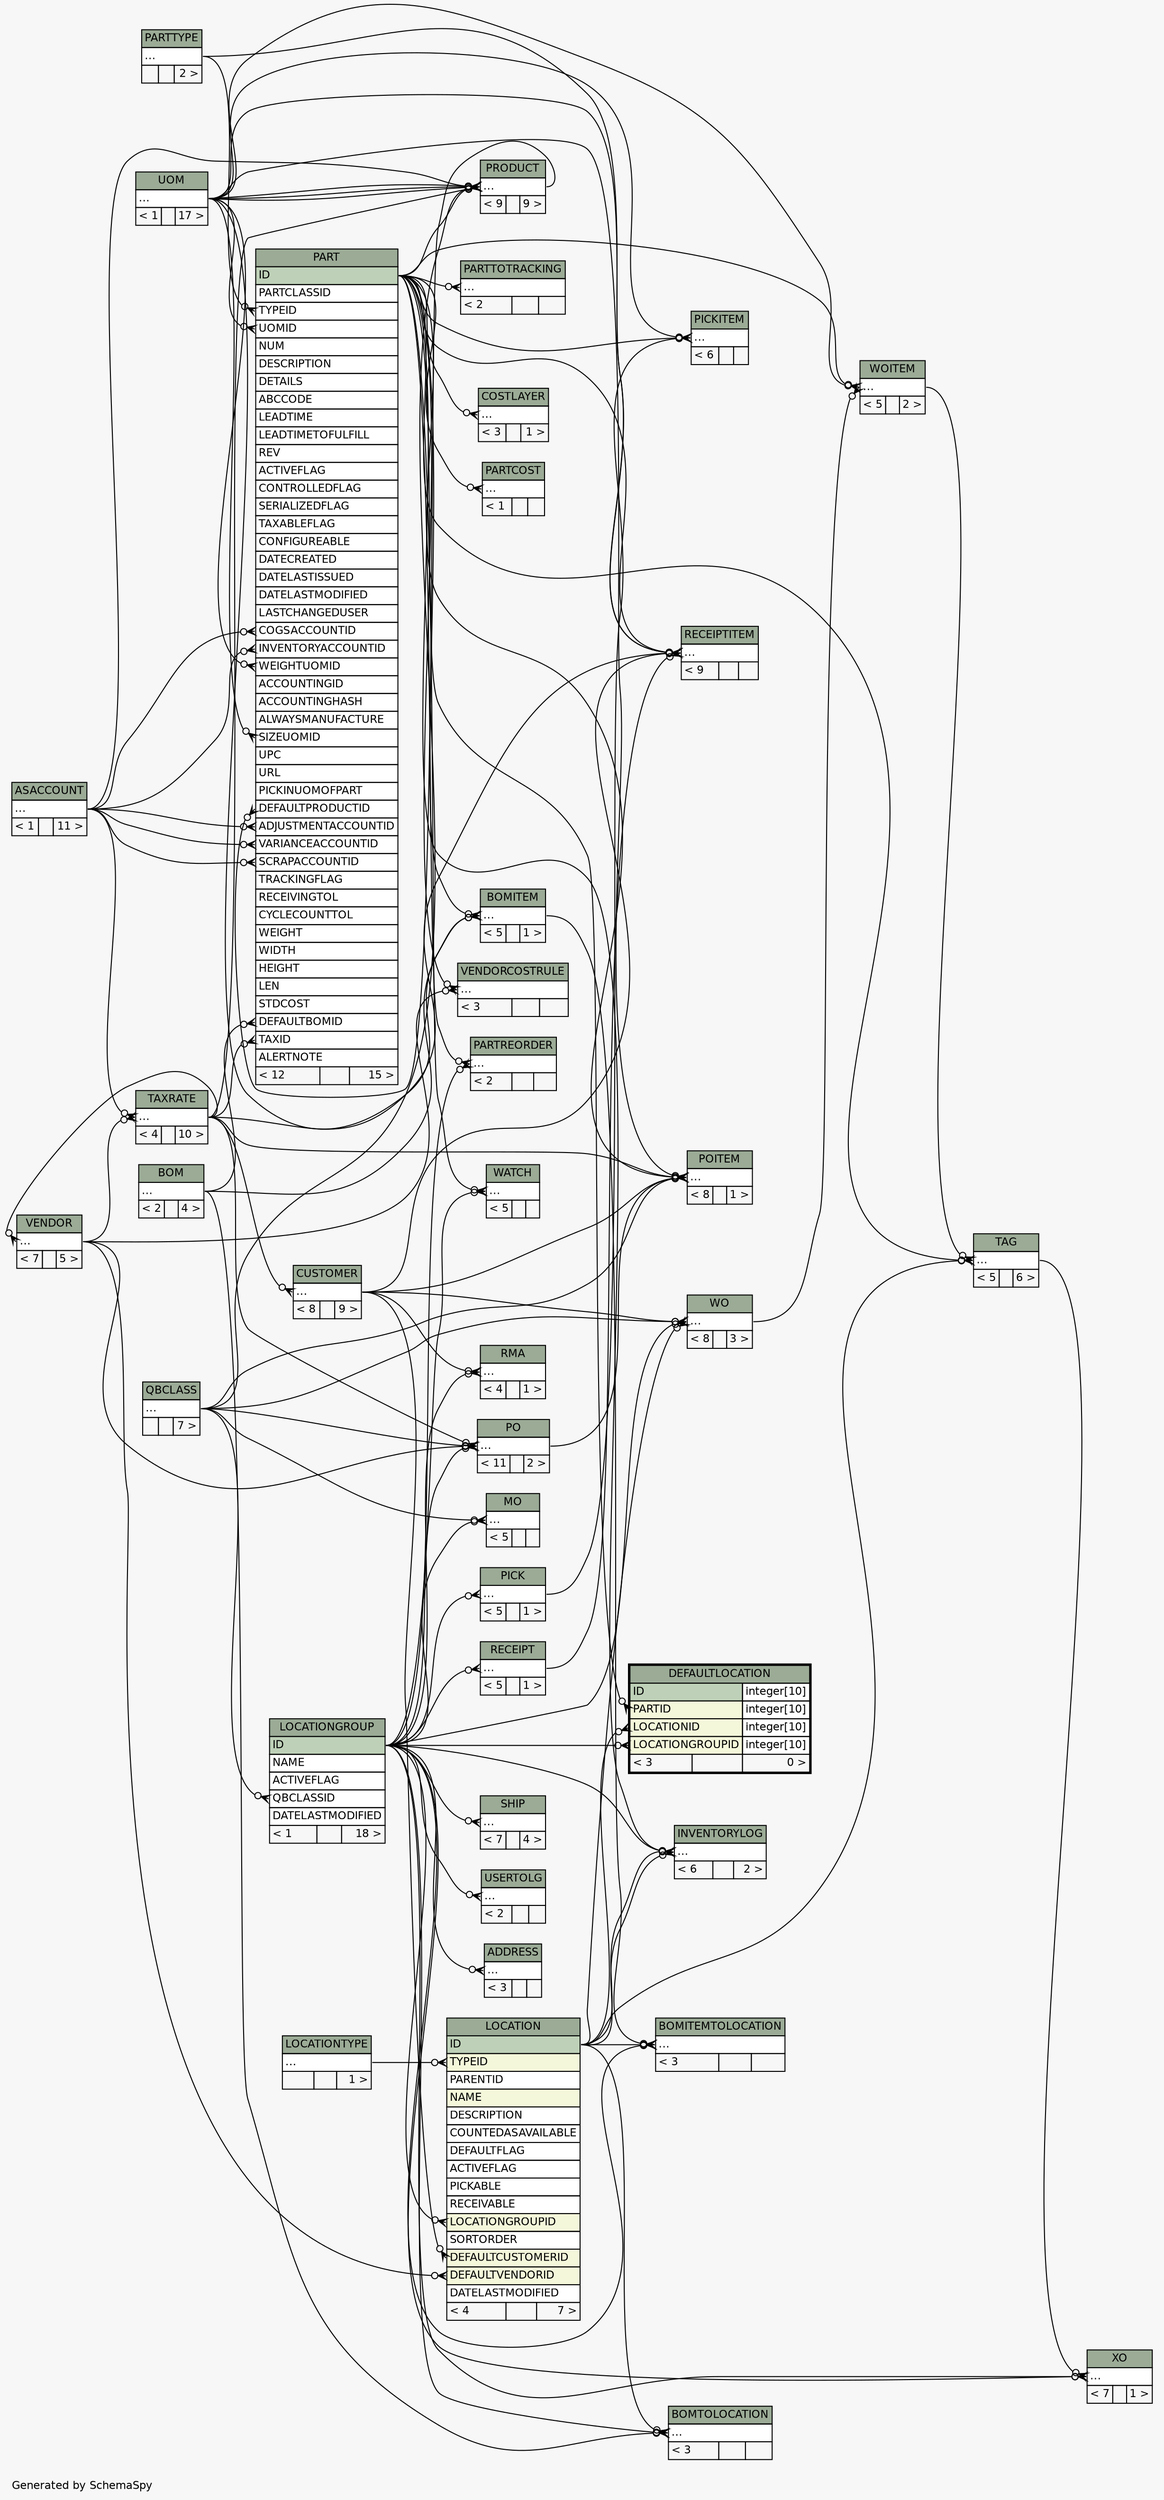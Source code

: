 // dot 2.26.3 on Linux 3.5.0-34-generic
// SchemaSpy rev 590
digraph "twoDegreesRelationshipsDiagram" {
  graph [
    rankdir="RL"
    bgcolor="#f7f7f7"
    label="\nGenerated by SchemaSpy"
    labeljust="l"
    nodesep="0.18"
    ranksep="0.46"
    fontname="Helvetica"
    fontsize="11"
  ];
  node [
    fontname="Helvetica"
    fontsize="11"
    shape="plaintext"
  ];
  edge [
    arrowsize="0.8"
  ];
  "ADDRESS":"elipses":w -> "LOCATIONGROUP":"ID":e [arrowhead=none dir=back arrowtail=crowodot];
  "BOMITEM":"elipses":w -> "BOM":"elipses":e [arrowhead=none dir=back arrowtail=crowodot];
  "BOMITEM":"elipses":w -> "PART":"ID":e [arrowhead=none dir=back arrowtail=crowodot];
  "BOMITEM":"elipses":w -> "UOM":"elipses":e [arrowhead=none dir=back arrowtail=crowodot];
  "BOMITEMTOLOCATION":"elipses":w -> "BOMITEM":"elipses":e [arrowhead=none dir=back arrowtail=crowodot];
  "BOMITEMTOLOCATION":"elipses":w -> "LOCATIONGROUP":"ID":e [arrowhead=none dir=back arrowtail=crowodot];
  "BOMITEMTOLOCATION":"elipses":w -> "LOCATION":"ID":e [arrowhead=none dir=back arrowtail=crowodot];
  "BOMTOLOCATION":"elipses":w -> "BOM":"elipses":e [arrowhead=none dir=back arrowtail=crowodot];
  "BOMTOLOCATION":"elipses":w -> "LOCATIONGROUP":"ID":e [arrowhead=none dir=back arrowtail=crowodot];
  "BOMTOLOCATION":"elipses":w -> "LOCATION":"ID":e [arrowhead=none dir=back arrowtail=crowodot];
  "COSTLAYER":"elipses":w -> "PART":"ID":e [arrowhead=none dir=back arrowtail=crowodot];
  "CUSTOMER":"elipses":w -> "TAXRATE":"elipses":e [arrowhead=none dir=back arrowtail=crowodot];
  "DEFAULTLOCATION":"LOCATIONGROUPID":w -> "LOCATIONGROUP":"ID":e [arrowhead=none dir=back arrowtail=crowodot];
  "DEFAULTLOCATION":"LOCATIONID":w -> "LOCATION":"ID":e [arrowhead=none dir=back arrowtail=crowodot];
  "DEFAULTLOCATION":"PARTID":w -> "PART":"ID":e [arrowhead=none dir=back arrowtail=crowodot];
  "INVENTORYLOG":"elipses":w -> "LOCATION":"ID":e [arrowhead=none dir=back arrowtail=crowodot];
  "INVENTORYLOG":"elipses":w -> "LOCATION":"ID":e [arrowhead=none dir=back arrowtail=crowodot];
  "INVENTORYLOG":"elipses":w -> "LOCATIONGROUP":"ID":e [arrowhead=none dir=back arrowtail=crowodot];
  "INVENTORYLOG":"elipses":w -> "PART":"ID":e [arrowhead=none dir=back arrowtail=crowodot];
  "LOCATION":"DEFAULTCUSTOMERID":w -> "CUSTOMER":"elipses":e [arrowhead=none dir=back arrowtail=crowodot];
  "LOCATION":"DEFAULTVENDORID":w -> "VENDOR":"elipses":e [arrowhead=none dir=back arrowtail=crowodot];
  "LOCATION":"LOCATIONGROUPID":w -> "LOCATIONGROUP":"ID":e [arrowhead=none dir=back arrowtail=crowodot];
  "LOCATION":"TYPEID":w -> "LOCATIONTYPE":"elipses":e [arrowhead=none dir=back arrowtail=crowodot];
  "LOCATIONGROUP":"QBCLASSID":w -> "QBCLASS":"elipses":e [arrowhead=none dir=back arrowtail=crowodot];
  "MO":"elipses":w -> "LOCATIONGROUP":"ID":e [arrowhead=none dir=back arrowtail=crowodot];
  "MO":"elipses":w -> "QBCLASS":"elipses":e [arrowhead=none dir=back arrowtail=crowodot];
  "PART":"ADJUSTMENTACCOUNTID":w -> "ASACCOUNT":"elipses":e [arrowhead=none dir=back arrowtail=crowodot];
  "PART":"COGSACCOUNTID":w -> "ASACCOUNT":"elipses":e [arrowhead=none dir=back arrowtail=crowodot];
  "PART":"DEFAULTBOMID":w -> "BOM":"elipses":e [arrowhead=none dir=back arrowtail=crowodot];
  "PART":"DEFAULTPRODUCTID":w -> "PRODUCT":"elipses":e [arrowhead=none dir=back arrowtail=crowodot];
  "PART":"INVENTORYACCOUNTID":w -> "ASACCOUNT":"elipses":e [arrowhead=none dir=back arrowtail=crowodot];
  "PART":"SCRAPACCOUNTID":w -> "ASACCOUNT":"elipses":e [arrowhead=none dir=back arrowtail=crowodot];
  "PART":"SIZEUOMID":w -> "UOM":"elipses":e [arrowhead=none dir=back arrowtail=crowodot];
  "PART":"TAXID":w -> "TAXRATE":"elipses":e [arrowhead=none dir=back arrowtail=crowodot];
  "PART":"TYPEID":w -> "PARTTYPE":"elipses":e [arrowhead=none dir=back arrowtail=crowodot];
  "PART":"UOMID":w -> "UOM":"elipses":e [arrowhead=none dir=back arrowtail=crowodot];
  "PART":"VARIANCEACCOUNTID":w -> "ASACCOUNT":"elipses":e [arrowhead=none dir=back arrowtail=crowodot];
  "PART":"WEIGHTUOMID":w -> "UOM":"elipses":e [arrowhead=none dir=back arrowtail=crowodot];
  "PARTCOST":"elipses":w -> "PART":"ID":e [arrowhead=none dir=back arrowtail=crowodot];
  "PARTREORDER":"elipses":w -> "LOCATIONGROUP":"ID":e [arrowhead=none dir=back arrowtail=crowodot];
  "PARTREORDER":"elipses":w -> "PART":"ID":e [arrowhead=none dir=back arrowtail=crowodot];
  "PARTTOTRACKING":"elipses":w -> "PART":"ID":e [arrowhead=none dir=back arrowtail=crowodot];
  "PICK":"elipses":w -> "LOCATIONGROUP":"ID":e [arrowhead=none dir=back arrowtail=crowodot];
  "PICKITEM":"elipses":w -> "PART":"ID":e [arrowhead=none dir=back arrowtail=crowodot];
  "PICKITEM":"elipses":w -> "PICK":"elipses":e [arrowhead=none dir=back arrowtail=crowodot];
  "PICKITEM":"elipses":w -> "UOM":"elipses":e [arrowhead=none dir=back arrowtail=crowodot];
  "PO":"elipses":w -> "LOCATIONGROUP":"ID":e [arrowhead=none dir=back arrowtail=crowodot];
  "PO":"elipses":w -> "QBCLASS":"elipses":e [arrowhead=none dir=back arrowtail=crowodot];
  "PO":"elipses":w -> "TAXRATE":"elipses":e [arrowhead=none dir=back arrowtail=crowodot];
  "PO":"elipses":w -> "VENDOR":"elipses":e [arrowhead=none dir=back arrowtail=crowodot];
  "POITEM":"elipses":w -> "CUSTOMER":"elipses":e [arrowhead=none dir=back arrowtail=crowodot];
  "POITEM":"elipses":w -> "PART":"ID":e [arrowhead=none dir=back arrowtail=crowodot];
  "POITEM":"elipses":w -> "PO":"elipses":e [arrowhead=none dir=back arrowtail=crowodot];
  "POITEM":"elipses":w -> "QBCLASS":"elipses":e [arrowhead=none dir=back arrowtail=crowodot];
  "POITEM":"elipses":w -> "TAXRATE":"elipses":e [arrowhead=none dir=back arrowtail=crowodot];
  "POITEM":"elipses":w -> "UOM":"elipses":e [arrowhead=none dir=back arrowtail=crowodot];
  "PRODUCT":"elipses":w -> "ASACCOUNT":"elipses":e [arrowhead=none dir=back arrowtail=crowodot];
  "PRODUCT":"elipses":w -> "PART":"ID":e [arrowhead=none dir=back arrowtail=crowodot];
  "PRODUCT":"elipses":w -> "QBCLASS":"elipses":e [arrowhead=none dir=back arrowtail=crowodot];
  "PRODUCT":"elipses":w -> "UOM":"elipses":e [arrowhead=none dir=back arrowtail=crowodot];
  "PRODUCT":"elipses":w -> "TAXRATE":"elipses":e [arrowhead=none dir=back arrowtail=crowodot];
  "PRODUCT":"elipses":w -> "UOM":"elipses":e [arrowhead=none dir=back arrowtail=crowodot];
  "PRODUCT":"elipses":w -> "UOM":"elipses":e [arrowhead=none dir=back arrowtail=crowodot];
  "RECEIPT":"elipses":w -> "LOCATIONGROUP":"ID":e [arrowhead=none dir=back arrowtail=crowodot];
  "RECEIPTITEM":"elipses":w -> "CUSTOMER":"elipses":e [arrowhead=none dir=back arrowtail=crowodot];
  "RECEIPTITEM":"elipses":w -> "PART":"ID":e [arrowhead=none dir=back arrowtail=crowodot];
  "RECEIPTITEM":"elipses":w -> "PARTTYPE":"elipses":e [arrowhead=none dir=back arrowtail=crowodot];
  "RECEIPTITEM":"elipses":w -> "RECEIPT":"elipses":e [arrowhead=none dir=back arrowtail=crowodot];
  "RECEIPTITEM":"elipses":w -> "TAXRATE":"elipses":e [arrowhead=none dir=back arrowtail=crowodot];
  "RECEIPTITEM":"elipses":w -> "UOM":"elipses":e [arrowhead=none dir=back arrowtail=crowodot];
  "RMA":"elipses":w -> "CUSTOMER":"elipses":e [arrowhead=none dir=back arrowtail=crowodot];
  "RMA":"elipses":w -> "LOCATIONGROUP":"ID":e [arrowhead=none dir=back arrowtail=crowodot];
  "SHIP":"elipses":w -> "LOCATIONGROUP":"ID":e [arrowhead=none dir=back arrowtail=crowodot];
  "TAG":"elipses":w -> "LOCATION":"ID":e [arrowhead=none dir=back arrowtail=crowodot];
  "TAG":"elipses":w -> "PART":"ID":e [arrowhead=none dir=back arrowtail=crowodot];
  "TAG":"elipses":w -> "WOITEM":"elipses":e [arrowhead=none dir=back arrowtail=crowodot];
  "TAXRATE":"elipses":w -> "ASACCOUNT":"elipses":e [arrowhead=none dir=back arrowtail=crowodot];
  "TAXRATE":"elipses":w -> "VENDOR":"elipses":e [arrowhead=none dir=back arrowtail=crowodot];
  "USERTOLG":"elipses":w -> "LOCATIONGROUP":"ID":e [arrowhead=none dir=back arrowtail=crowodot];
  "VENDOR":"elipses":w -> "TAXRATE":"elipses":e [arrowhead=none dir=back arrowtail=crowodot];
  "VENDORCOSTRULE":"elipses":w -> "PART":"ID":e [arrowhead=none dir=back arrowtail=crowodot];
  "VENDORCOSTRULE":"elipses":w -> "VENDOR":"elipses":e [arrowhead=none dir=back arrowtail=crowodot];
  "WATCH":"elipses":w -> "PART":"ID":e [arrowhead=none dir=back arrowtail=crowodot];
  "WATCH":"elipses":w -> "LOCATIONGROUP":"ID":e [arrowhead=none dir=back arrowtail=crowodot];
  "WO":"elipses":w -> "CUSTOMER":"elipses":e [arrowhead=none dir=back arrowtail=crowodot];
  "WO":"elipses":w -> "LOCATIONGROUP":"ID":e [arrowhead=none dir=back arrowtail=crowodot];
  "WO":"elipses":w -> "LOCATION":"ID":e [arrowhead=none dir=back arrowtail=crowodot];
  "WO":"elipses":w -> "QBCLASS":"elipses":e [arrowhead=none dir=back arrowtail=crowodot];
  "WOITEM":"elipses":w -> "PART":"ID":e [arrowhead=none dir=back arrowtail=crowodot];
  "WOITEM":"elipses":w -> "UOM":"elipses":e [arrowhead=none dir=back arrowtail=crowodot];
  "WOITEM":"elipses":w -> "WO":"elipses":e [arrowhead=none dir=back arrowtail=crowodot];
  "XO":"elipses":w -> "LOCATIONGROUP":"ID":e [arrowhead=none dir=back arrowtail=crowodot];
  "XO":"elipses":w -> "TAG":"elipses":e [arrowhead=none dir=back arrowtail=crowodot];
  "XO":"elipses":w -> "LOCATIONGROUP":"ID":e [arrowhead=none dir=back arrowtail=crowodot];
  "ADDRESS" [
    label=<
    <TABLE BORDER="0" CELLBORDER="1" CELLSPACING="0" BGCOLOR="#ffffff">
      <TR><TD COLSPAN="3" BGCOLOR="#9bab96" ALIGN="CENTER">ADDRESS</TD></TR>
      <TR><TD PORT="elipses" COLSPAN="3" ALIGN="LEFT">...</TD></TR>
      <TR><TD ALIGN="LEFT" BGCOLOR="#f7f7f7">&lt; 3</TD><TD ALIGN="RIGHT" BGCOLOR="#f7f7f7">  </TD><TD ALIGN="RIGHT" BGCOLOR="#f7f7f7">  </TD></TR>
    </TABLE>>
    URL="ADDRESS.html"
    tooltip="ADDRESS"
  ];
  "ASACCOUNT" [
    label=<
    <TABLE BORDER="0" CELLBORDER="1" CELLSPACING="0" BGCOLOR="#ffffff">
      <TR><TD COLSPAN="3" BGCOLOR="#9bab96" ALIGN="CENTER">ASACCOUNT</TD></TR>
      <TR><TD PORT="elipses" COLSPAN="3" ALIGN="LEFT">...</TD></TR>
      <TR><TD ALIGN="LEFT" BGCOLOR="#f7f7f7">&lt; 1</TD><TD ALIGN="RIGHT" BGCOLOR="#f7f7f7">  </TD><TD ALIGN="RIGHT" BGCOLOR="#f7f7f7">11 &gt;</TD></TR>
    </TABLE>>
    URL="ASACCOUNT.html"
    tooltip="ASACCOUNT"
  ];
  "BOM" [
    label=<
    <TABLE BORDER="0" CELLBORDER="1" CELLSPACING="0" BGCOLOR="#ffffff">
      <TR><TD COLSPAN="3" BGCOLOR="#9bab96" ALIGN="CENTER">BOM</TD></TR>
      <TR><TD PORT="elipses" COLSPAN="3" ALIGN="LEFT">...</TD></TR>
      <TR><TD ALIGN="LEFT" BGCOLOR="#f7f7f7">&lt; 2</TD><TD ALIGN="RIGHT" BGCOLOR="#f7f7f7">  </TD><TD ALIGN="RIGHT" BGCOLOR="#f7f7f7">4 &gt;</TD></TR>
    </TABLE>>
    URL="BOM.html"
    tooltip="BOM"
  ];
  "BOMITEM" [
    label=<
    <TABLE BORDER="0" CELLBORDER="1" CELLSPACING="0" BGCOLOR="#ffffff">
      <TR><TD COLSPAN="3" BGCOLOR="#9bab96" ALIGN="CENTER">BOMITEM</TD></TR>
      <TR><TD PORT="elipses" COLSPAN="3" ALIGN="LEFT">...</TD></TR>
      <TR><TD ALIGN="LEFT" BGCOLOR="#f7f7f7">&lt; 5</TD><TD ALIGN="RIGHT" BGCOLOR="#f7f7f7">  </TD><TD ALIGN="RIGHT" BGCOLOR="#f7f7f7">1 &gt;</TD></TR>
    </TABLE>>
    URL="BOMITEM.html"
    tooltip="BOMITEM"
  ];
  "BOMITEMTOLOCATION" [
    label=<
    <TABLE BORDER="0" CELLBORDER="1" CELLSPACING="0" BGCOLOR="#ffffff">
      <TR><TD COLSPAN="3" BGCOLOR="#9bab96" ALIGN="CENTER">BOMITEMTOLOCATION</TD></TR>
      <TR><TD PORT="elipses" COLSPAN="3" ALIGN="LEFT">...</TD></TR>
      <TR><TD ALIGN="LEFT" BGCOLOR="#f7f7f7">&lt; 3</TD><TD ALIGN="RIGHT" BGCOLOR="#f7f7f7">  </TD><TD ALIGN="RIGHT" BGCOLOR="#f7f7f7">  </TD></TR>
    </TABLE>>
    URL="BOMITEMTOLOCATION.html"
    tooltip="BOMITEMTOLOCATION"
  ];
  "BOMTOLOCATION" [
    label=<
    <TABLE BORDER="0" CELLBORDER="1" CELLSPACING="0" BGCOLOR="#ffffff">
      <TR><TD COLSPAN="3" BGCOLOR="#9bab96" ALIGN="CENTER">BOMTOLOCATION</TD></TR>
      <TR><TD PORT="elipses" COLSPAN="3" ALIGN="LEFT">...</TD></TR>
      <TR><TD ALIGN="LEFT" BGCOLOR="#f7f7f7">&lt; 3</TD><TD ALIGN="RIGHT" BGCOLOR="#f7f7f7">  </TD><TD ALIGN="RIGHT" BGCOLOR="#f7f7f7">  </TD></TR>
    </TABLE>>
    URL="BOMTOLOCATION.html"
    tooltip="BOMTOLOCATION"
  ];
  "COSTLAYER" [
    label=<
    <TABLE BORDER="0" CELLBORDER="1" CELLSPACING="0" BGCOLOR="#ffffff">
      <TR><TD COLSPAN="3" BGCOLOR="#9bab96" ALIGN="CENTER">COSTLAYER</TD></TR>
      <TR><TD PORT="elipses" COLSPAN="3" ALIGN="LEFT">...</TD></TR>
      <TR><TD ALIGN="LEFT" BGCOLOR="#f7f7f7">&lt; 3</TD><TD ALIGN="RIGHT" BGCOLOR="#f7f7f7">  </TD><TD ALIGN="RIGHT" BGCOLOR="#f7f7f7">1 &gt;</TD></TR>
    </TABLE>>
    URL="COSTLAYER.html"
    tooltip="COSTLAYER"
  ];
  "CUSTOMER" [
    label=<
    <TABLE BORDER="0" CELLBORDER="1" CELLSPACING="0" BGCOLOR="#ffffff">
      <TR><TD COLSPAN="3" BGCOLOR="#9bab96" ALIGN="CENTER">CUSTOMER</TD></TR>
      <TR><TD PORT="elipses" COLSPAN="3" ALIGN="LEFT">...</TD></TR>
      <TR><TD ALIGN="LEFT" BGCOLOR="#f7f7f7">&lt; 8</TD><TD ALIGN="RIGHT" BGCOLOR="#f7f7f7">  </TD><TD ALIGN="RIGHT" BGCOLOR="#f7f7f7">9 &gt;</TD></TR>
    </TABLE>>
    URL="CUSTOMER.html"
    tooltip="CUSTOMER"
  ];
  "DEFAULTLOCATION" [
    label=<
    <TABLE BORDER="2" CELLBORDER="1" CELLSPACING="0" BGCOLOR="#ffffff">
      <TR><TD COLSPAN="3" BGCOLOR="#9bab96" ALIGN="CENTER">DEFAULTLOCATION</TD></TR>
      <TR><TD PORT="ID" COLSPAN="2" BGCOLOR="#bed1b8" ALIGN="LEFT">ID</TD><TD PORT="ID.type" ALIGN="LEFT">integer[10]</TD></TR>
      <TR><TD PORT="PARTID" COLSPAN="2" BGCOLOR="#f4f7da" ALIGN="LEFT">PARTID</TD><TD PORT="PARTID.type" ALIGN="LEFT">integer[10]</TD></TR>
      <TR><TD PORT="LOCATIONID" COLSPAN="2" BGCOLOR="#f4f7da" ALIGN="LEFT">LOCATIONID</TD><TD PORT="LOCATIONID.type" ALIGN="LEFT">integer[10]</TD></TR>
      <TR><TD PORT="LOCATIONGROUPID" COLSPAN="2" BGCOLOR="#f4f7da" ALIGN="LEFT">LOCATIONGROUPID</TD><TD PORT="LOCATIONGROUPID.type" ALIGN="LEFT">integer[10]</TD></TR>
      <TR><TD ALIGN="LEFT" BGCOLOR="#f7f7f7">&lt; 3</TD><TD ALIGN="RIGHT" BGCOLOR="#f7f7f7">  </TD><TD ALIGN="RIGHT" BGCOLOR="#f7f7f7">0 &gt;</TD></TR>
    </TABLE>>
    URL="DEFAULTLOCATION.html"
    tooltip="DEFAULTLOCATION"
  ];
  "INVENTORYLOG" [
    label=<
    <TABLE BORDER="0" CELLBORDER="1" CELLSPACING="0" BGCOLOR="#ffffff">
      <TR><TD COLSPAN="3" BGCOLOR="#9bab96" ALIGN="CENTER">INVENTORYLOG</TD></TR>
      <TR><TD PORT="elipses" COLSPAN="3" ALIGN="LEFT">...</TD></TR>
      <TR><TD ALIGN="LEFT" BGCOLOR="#f7f7f7">&lt; 6</TD><TD ALIGN="RIGHT" BGCOLOR="#f7f7f7">  </TD><TD ALIGN="RIGHT" BGCOLOR="#f7f7f7">2 &gt;</TD></TR>
    </TABLE>>
    URL="INVENTORYLOG.html"
    tooltip="INVENTORYLOG"
  ];
  "LOCATION" [
    label=<
    <TABLE BORDER="0" CELLBORDER="1" CELLSPACING="0" BGCOLOR="#ffffff">
      <TR><TD COLSPAN="3" BGCOLOR="#9bab96" ALIGN="CENTER">LOCATION</TD></TR>
      <TR><TD PORT="ID" COLSPAN="3" BGCOLOR="#bed1b8" ALIGN="LEFT">ID</TD></TR>
      <TR><TD PORT="TYPEID" COLSPAN="3" BGCOLOR="#f4f7da" ALIGN="LEFT">TYPEID</TD></TR>
      <TR><TD PORT="PARENTID" COLSPAN="3" ALIGN="LEFT">PARENTID</TD></TR>
      <TR><TD PORT="NAME" COLSPAN="3" BGCOLOR="#f4f7da" ALIGN="LEFT">NAME</TD></TR>
      <TR><TD PORT="DESCRIPTION" COLSPAN="3" ALIGN="LEFT">DESCRIPTION</TD></TR>
      <TR><TD PORT="COUNTEDASAVAILABLE" COLSPAN="3" ALIGN="LEFT">COUNTEDASAVAILABLE</TD></TR>
      <TR><TD PORT="DEFAULTFLAG" COLSPAN="3" ALIGN="LEFT">DEFAULTFLAG</TD></TR>
      <TR><TD PORT="ACTIVEFLAG" COLSPAN="3" ALIGN="LEFT">ACTIVEFLAG</TD></TR>
      <TR><TD PORT="PICKABLE" COLSPAN="3" ALIGN="LEFT">PICKABLE</TD></TR>
      <TR><TD PORT="RECEIVABLE" COLSPAN="3" ALIGN="LEFT">RECEIVABLE</TD></TR>
      <TR><TD PORT="LOCATIONGROUPID" COLSPAN="3" BGCOLOR="#f4f7da" ALIGN="LEFT">LOCATIONGROUPID</TD></TR>
      <TR><TD PORT="SORTORDER" COLSPAN="3" ALIGN="LEFT">SORTORDER</TD></TR>
      <TR><TD PORT="DEFAULTCUSTOMERID" COLSPAN="3" BGCOLOR="#f4f7da" ALIGN="LEFT">DEFAULTCUSTOMERID</TD></TR>
      <TR><TD PORT="DEFAULTVENDORID" COLSPAN="3" BGCOLOR="#f4f7da" ALIGN="LEFT">DEFAULTVENDORID</TD></TR>
      <TR><TD PORT="DATELASTMODIFIED" COLSPAN="3" ALIGN="LEFT">DATELASTMODIFIED</TD></TR>
      <TR><TD ALIGN="LEFT" BGCOLOR="#f7f7f7">&lt; 4</TD><TD ALIGN="RIGHT" BGCOLOR="#f7f7f7">  </TD><TD ALIGN="RIGHT" BGCOLOR="#f7f7f7">7 &gt;</TD></TR>
    </TABLE>>
    URL="LOCATION.html"
    tooltip="LOCATION"
  ];
  "LOCATIONGROUP" [
    label=<
    <TABLE BORDER="0" CELLBORDER="1" CELLSPACING="0" BGCOLOR="#ffffff">
      <TR><TD COLSPAN="3" BGCOLOR="#9bab96" ALIGN="CENTER">LOCATIONGROUP</TD></TR>
      <TR><TD PORT="ID" COLSPAN="3" BGCOLOR="#bed1b8" ALIGN="LEFT">ID</TD></TR>
      <TR><TD PORT="NAME" COLSPAN="3" ALIGN="LEFT">NAME</TD></TR>
      <TR><TD PORT="ACTIVEFLAG" COLSPAN="3" ALIGN="LEFT">ACTIVEFLAG</TD></TR>
      <TR><TD PORT="QBCLASSID" COLSPAN="3" ALIGN="LEFT">QBCLASSID</TD></TR>
      <TR><TD PORT="DATELASTMODIFIED" COLSPAN="3" ALIGN="LEFT">DATELASTMODIFIED</TD></TR>
      <TR><TD ALIGN="LEFT" BGCOLOR="#f7f7f7">&lt; 1</TD><TD ALIGN="RIGHT" BGCOLOR="#f7f7f7">  </TD><TD ALIGN="RIGHT" BGCOLOR="#f7f7f7">18 &gt;</TD></TR>
    </TABLE>>
    URL="LOCATIONGROUP.html"
    tooltip="LOCATIONGROUP"
  ];
  "LOCATIONTYPE" [
    label=<
    <TABLE BORDER="0" CELLBORDER="1" CELLSPACING="0" BGCOLOR="#ffffff">
      <TR><TD COLSPAN="3" BGCOLOR="#9bab96" ALIGN="CENTER">LOCATIONTYPE</TD></TR>
      <TR><TD PORT="elipses" COLSPAN="3" ALIGN="LEFT">...</TD></TR>
      <TR><TD ALIGN="LEFT" BGCOLOR="#f7f7f7">  </TD><TD ALIGN="RIGHT" BGCOLOR="#f7f7f7">  </TD><TD ALIGN="RIGHT" BGCOLOR="#f7f7f7">1 &gt;</TD></TR>
    </TABLE>>
    URL="LOCATIONTYPE.html"
    tooltip="LOCATIONTYPE"
  ];
  "MO" [
    label=<
    <TABLE BORDER="0" CELLBORDER="1" CELLSPACING="0" BGCOLOR="#ffffff">
      <TR><TD COLSPAN="3" BGCOLOR="#9bab96" ALIGN="CENTER">MO</TD></TR>
      <TR><TD PORT="elipses" COLSPAN="3" ALIGN="LEFT">...</TD></TR>
      <TR><TD ALIGN="LEFT" BGCOLOR="#f7f7f7">&lt; 5</TD><TD ALIGN="RIGHT" BGCOLOR="#f7f7f7">  </TD><TD ALIGN="RIGHT" BGCOLOR="#f7f7f7">  </TD></TR>
    </TABLE>>
    URL="MO.html"
    tooltip="MO"
  ];
  "PART" [
    label=<
    <TABLE BORDER="0" CELLBORDER="1" CELLSPACING="0" BGCOLOR="#ffffff">
      <TR><TD COLSPAN="3" BGCOLOR="#9bab96" ALIGN="CENTER">PART</TD></TR>
      <TR><TD PORT="ID" COLSPAN="3" BGCOLOR="#bed1b8" ALIGN="LEFT">ID</TD></TR>
      <TR><TD PORT="PARTCLASSID" COLSPAN="3" ALIGN="LEFT">PARTCLASSID</TD></TR>
      <TR><TD PORT="TYPEID" COLSPAN="3" ALIGN="LEFT">TYPEID</TD></TR>
      <TR><TD PORT="UOMID" COLSPAN="3" ALIGN="LEFT">UOMID</TD></TR>
      <TR><TD PORT="NUM" COLSPAN="3" ALIGN="LEFT">NUM</TD></TR>
      <TR><TD PORT="DESCRIPTION" COLSPAN="3" ALIGN="LEFT">DESCRIPTION</TD></TR>
      <TR><TD PORT="DETAILS" COLSPAN="3" ALIGN="LEFT">DETAILS</TD></TR>
      <TR><TD PORT="ABCCODE" COLSPAN="3" ALIGN="LEFT">ABCCODE</TD></TR>
      <TR><TD PORT="LEADTIME" COLSPAN="3" ALIGN="LEFT">LEADTIME</TD></TR>
      <TR><TD PORT="LEADTIMETOFULFILL" COLSPAN="3" ALIGN="LEFT">LEADTIMETOFULFILL</TD></TR>
      <TR><TD PORT="REV" COLSPAN="3" ALIGN="LEFT">REV</TD></TR>
      <TR><TD PORT="ACTIVEFLAG" COLSPAN="3" ALIGN="LEFT">ACTIVEFLAG</TD></TR>
      <TR><TD PORT="CONTROLLEDFLAG" COLSPAN="3" ALIGN="LEFT">CONTROLLEDFLAG</TD></TR>
      <TR><TD PORT="SERIALIZEDFLAG" COLSPAN="3" ALIGN="LEFT">SERIALIZEDFLAG</TD></TR>
      <TR><TD PORT="TAXABLEFLAG" COLSPAN="3" ALIGN="LEFT">TAXABLEFLAG</TD></TR>
      <TR><TD PORT="CONFIGUREABLE" COLSPAN="3" ALIGN="LEFT">CONFIGUREABLE</TD></TR>
      <TR><TD PORT="DATECREATED" COLSPAN="3" ALIGN="LEFT">DATECREATED</TD></TR>
      <TR><TD PORT="DATELASTISSUED" COLSPAN="3" ALIGN="LEFT">DATELASTISSUED</TD></TR>
      <TR><TD PORT="DATELASTMODIFIED" COLSPAN="3" ALIGN="LEFT">DATELASTMODIFIED</TD></TR>
      <TR><TD PORT="LASTCHANGEDUSER" COLSPAN="3" ALIGN="LEFT">LASTCHANGEDUSER</TD></TR>
      <TR><TD PORT="COGSACCOUNTID" COLSPAN="3" ALIGN="LEFT">COGSACCOUNTID</TD></TR>
      <TR><TD PORT="INVENTORYACCOUNTID" COLSPAN="3" ALIGN="LEFT">INVENTORYACCOUNTID</TD></TR>
      <TR><TD PORT="WEIGHTUOMID" COLSPAN="3" ALIGN="LEFT">WEIGHTUOMID</TD></TR>
      <TR><TD PORT="ACCOUNTINGID" COLSPAN="3" ALIGN="LEFT">ACCOUNTINGID</TD></TR>
      <TR><TD PORT="ACCOUNTINGHASH" COLSPAN="3" ALIGN="LEFT">ACCOUNTINGHASH</TD></TR>
      <TR><TD PORT="ALWAYSMANUFACTURE" COLSPAN="3" ALIGN="LEFT">ALWAYSMANUFACTURE</TD></TR>
      <TR><TD PORT="SIZEUOMID" COLSPAN="3" ALIGN="LEFT">SIZEUOMID</TD></TR>
      <TR><TD PORT="UPC" COLSPAN="3" ALIGN="LEFT">UPC</TD></TR>
      <TR><TD PORT="URL" COLSPAN="3" ALIGN="LEFT">URL</TD></TR>
      <TR><TD PORT="PICKINUOMOFPART" COLSPAN="3" ALIGN="LEFT">PICKINUOMOFPART</TD></TR>
      <TR><TD PORT="DEFAULTPRODUCTID" COLSPAN="3" ALIGN="LEFT">DEFAULTPRODUCTID</TD></TR>
      <TR><TD PORT="ADJUSTMENTACCOUNTID" COLSPAN="3" ALIGN="LEFT">ADJUSTMENTACCOUNTID</TD></TR>
      <TR><TD PORT="VARIANCEACCOUNTID" COLSPAN="3" ALIGN="LEFT">VARIANCEACCOUNTID</TD></TR>
      <TR><TD PORT="SCRAPACCOUNTID" COLSPAN="3" ALIGN="LEFT">SCRAPACCOUNTID</TD></TR>
      <TR><TD PORT="TRACKINGFLAG" COLSPAN="3" ALIGN="LEFT">TRACKINGFLAG</TD></TR>
      <TR><TD PORT="RECEIVINGTOL" COLSPAN="3" ALIGN="LEFT">RECEIVINGTOL</TD></TR>
      <TR><TD PORT="CYCLECOUNTTOL" COLSPAN="3" ALIGN="LEFT">CYCLECOUNTTOL</TD></TR>
      <TR><TD PORT="WEIGHT" COLSPAN="3" ALIGN="LEFT">WEIGHT</TD></TR>
      <TR><TD PORT="WIDTH" COLSPAN="3" ALIGN="LEFT">WIDTH</TD></TR>
      <TR><TD PORT="HEIGHT" COLSPAN="3" ALIGN="LEFT">HEIGHT</TD></TR>
      <TR><TD PORT="LEN" COLSPAN="3" ALIGN="LEFT">LEN</TD></TR>
      <TR><TD PORT="STDCOST" COLSPAN="3" ALIGN="LEFT">STDCOST</TD></TR>
      <TR><TD PORT="DEFAULTBOMID" COLSPAN="3" ALIGN="LEFT">DEFAULTBOMID</TD></TR>
      <TR><TD PORT="TAXID" COLSPAN="3" ALIGN="LEFT">TAXID</TD></TR>
      <TR><TD PORT="ALERTNOTE" COLSPAN="3" ALIGN="LEFT">ALERTNOTE</TD></TR>
      <TR><TD ALIGN="LEFT" BGCOLOR="#f7f7f7">&lt; 12</TD><TD ALIGN="RIGHT" BGCOLOR="#f7f7f7">  </TD><TD ALIGN="RIGHT" BGCOLOR="#f7f7f7">15 &gt;</TD></TR>
    </TABLE>>
    URL="PART.html"
    tooltip="PART"
  ];
  "PARTCOST" [
    label=<
    <TABLE BORDER="0" CELLBORDER="1" CELLSPACING="0" BGCOLOR="#ffffff">
      <TR><TD COLSPAN="3" BGCOLOR="#9bab96" ALIGN="CENTER">PARTCOST</TD></TR>
      <TR><TD PORT="elipses" COLSPAN="3" ALIGN="LEFT">...</TD></TR>
      <TR><TD ALIGN="LEFT" BGCOLOR="#f7f7f7">&lt; 1</TD><TD ALIGN="RIGHT" BGCOLOR="#f7f7f7">  </TD><TD ALIGN="RIGHT" BGCOLOR="#f7f7f7">  </TD></TR>
    </TABLE>>
    URL="PARTCOST.html"
    tooltip="PARTCOST"
  ];
  "PARTREORDER" [
    label=<
    <TABLE BORDER="0" CELLBORDER="1" CELLSPACING="0" BGCOLOR="#ffffff">
      <TR><TD COLSPAN="3" BGCOLOR="#9bab96" ALIGN="CENTER">PARTREORDER</TD></TR>
      <TR><TD PORT="elipses" COLSPAN="3" ALIGN="LEFT">...</TD></TR>
      <TR><TD ALIGN="LEFT" BGCOLOR="#f7f7f7">&lt; 2</TD><TD ALIGN="RIGHT" BGCOLOR="#f7f7f7">  </TD><TD ALIGN="RIGHT" BGCOLOR="#f7f7f7">  </TD></TR>
    </TABLE>>
    URL="PARTREORDER.html"
    tooltip="PARTREORDER"
  ];
  "PARTTOTRACKING" [
    label=<
    <TABLE BORDER="0" CELLBORDER="1" CELLSPACING="0" BGCOLOR="#ffffff">
      <TR><TD COLSPAN="3" BGCOLOR="#9bab96" ALIGN="CENTER">PARTTOTRACKING</TD></TR>
      <TR><TD PORT="elipses" COLSPAN="3" ALIGN="LEFT">...</TD></TR>
      <TR><TD ALIGN="LEFT" BGCOLOR="#f7f7f7">&lt; 2</TD><TD ALIGN="RIGHT" BGCOLOR="#f7f7f7">  </TD><TD ALIGN="RIGHT" BGCOLOR="#f7f7f7">  </TD></TR>
    </TABLE>>
    URL="PARTTOTRACKING.html"
    tooltip="PARTTOTRACKING"
  ];
  "PARTTYPE" [
    label=<
    <TABLE BORDER="0" CELLBORDER="1" CELLSPACING="0" BGCOLOR="#ffffff">
      <TR><TD COLSPAN="3" BGCOLOR="#9bab96" ALIGN="CENTER">PARTTYPE</TD></TR>
      <TR><TD PORT="elipses" COLSPAN="3" ALIGN="LEFT">...</TD></TR>
      <TR><TD ALIGN="LEFT" BGCOLOR="#f7f7f7">  </TD><TD ALIGN="RIGHT" BGCOLOR="#f7f7f7">  </TD><TD ALIGN="RIGHT" BGCOLOR="#f7f7f7">2 &gt;</TD></TR>
    </TABLE>>
    URL="PARTTYPE.html"
    tooltip="PARTTYPE"
  ];
  "PICK" [
    label=<
    <TABLE BORDER="0" CELLBORDER="1" CELLSPACING="0" BGCOLOR="#ffffff">
      <TR><TD COLSPAN="3" BGCOLOR="#9bab96" ALIGN="CENTER">PICK</TD></TR>
      <TR><TD PORT="elipses" COLSPAN="3" ALIGN="LEFT">...</TD></TR>
      <TR><TD ALIGN="LEFT" BGCOLOR="#f7f7f7">&lt; 5</TD><TD ALIGN="RIGHT" BGCOLOR="#f7f7f7">  </TD><TD ALIGN="RIGHT" BGCOLOR="#f7f7f7">1 &gt;</TD></TR>
    </TABLE>>
    URL="PICK.html"
    tooltip="PICK"
  ];
  "PICKITEM" [
    label=<
    <TABLE BORDER="0" CELLBORDER="1" CELLSPACING="0" BGCOLOR="#ffffff">
      <TR><TD COLSPAN="3" BGCOLOR="#9bab96" ALIGN="CENTER">PICKITEM</TD></TR>
      <TR><TD PORT="elipses" COLSPAN="3" ALIGN="LEFT">...</TD></TR>
      <TR><TD ALIGN="LEFT" BGCOLOR="#f7f7f7">&lt; 6</TD><TD ALIGN="RIGHT" BGCOLOR="#f7f7f7">  </TD><TD ALIGN="RIGHT" BGCOLOR="#f7f7f7">  </TD></TR>
    </TABLE>>
    URL="PICKITEM.html"
    tooltip="PICKITEM"
  ];
  "PO" [
    label=<
    <TABLE BORDER="0" CELLBORDER="1" CELLSPACING="0" BGCOLOR="#ffffff">
      <TR><TD COLSPAN="3" BGCOLOR="#9bab96" ALIGN="CENTER">PO</TD></TR>
      <TR><TD PORT="elipses" COLSPAN="3" ALIGN="LEFT">...</TD></TR>
      <TR><TD ALIGN="LEFT" BGCOLOR="#f7f7f7">&lt; 11</TD><TD ALIGN="RIGHT" BGCOLOR="#f7f7f7">  </TD><TD ALIGN="RIGHT" BGCOLOR="#f7f7f7">2 &gt;</TD></TR>
    </TABLE>>
    URL="PO.html"
    tooltip="PO"
  ];
  "POITEM" [
    label=<
    <TABLE BORDER="0" CELLBORDER="1" CELLSPACING="0" BGCOLOR="#ffffff">
      <TR><TD COLSPAN="3" BGCOLOR="#9bab96" ALIGN="CENTER">POITEM</TD></TR>
      <TR><TD PORT="elipses" COLSPAN="3" ALIGN="LEFT">...</TD></TR>
      <TR><TD ALIGN="LEFT" BGCOLOR="#f7f7f7">&lt; 8</TD><TD ALIGN="RIGHT" BGCOLOR="#f7f7f7">  </TD><TD ALIGN="RIGHT" BGCOLOR="#f7f7f7">1 &gt;</TD></TR>
    </TABLE>>
    URL="POITEM.html"
    tooltip="POITEM"
  ];
  "PRODUCT" [
    label=<
    <TABLE BORDER="0" CELLBORDER="1" CELLSPACING="0" BGCOLOR="#ffffff">
      <TR><TD COLSPAN="3" BGCOLOR="#9bab96" ALIGN="CENTER">PRODUCT</TD></TR>
      <TR><TD PORT="elipses" COLSPAN="3" ALIGN="LEFT">...</TD></TR>
      <TR><TD ALIGN="LEFT" BGCOLOR="#f7f7f7">&lt; 9</TD><TD ALIGN="RIGHT" BGCOLOR="#f7f7f7">  </TD><TD ALIGN="RIGHT" BGCOLOR="#f7f7f7">9 &gt;</TD></TR>
    </TABLE>>
    URL="PRODUCT.html"
    tooltip="PRODUCT"
  ];
  "QBCLASS" [
    label=<
    <TABLE BORDER="0" CELLBORDER="1" CELLSPACING="0" BGCOLOR="#ffffff">
      <TR><TD COLSPAN="3" BGCOLOR="#9bab96" ALIGN="CENTER">QBCLASS</TD></TR>
      <TR><TD PORT="elipses" COLSPAN="3" ALIGN="LEFT">...</TD></TR>
      <TR><TD ALIGN="LEFT" BGCOLOR="#f7f7f7">  </TD><TD ALIGN="RIGHT" BGCOLOR="#f7f7f7">  </TD><TD ALIGN="RIGHT" BGCOLOR="#f7f7f7">7 &gt;</TD></TR>
    </TABLE>>
    URL="QBCLASS.html"
    tooltip="QBCLASS"
  ];
  "RECEIPT" [
    label=<
    <TABLE BORDER="0" CELLBORDER="1" CELLSPACING="0" BGCOLOR="#ffffff">
      <TR><TD COLSPAN="3" BGCOLOR="#9bab96" ALIGN="CENTER">RECEIPT</TD></TR>
      <TR><TD PORT="elipses" COLSPAN="3" ALIGN="LEFT">...</TD></TR>
      <TR><TD ALIGN="LEFT" BGCOLOR="#f7f7f7">&lt; 5</TD><TD ALIGN="RIGHT" BGCOLOR="#f7f7f7">  </TD><TD ALIGN="RIGHT" BGCOLOR="#f7f7f7">1 &gt;</TD></TR>
    </TABLE>>
    URL="RECEIPT.html"
    tooltip="RECEIPT"
  ];
  "RECEIPTITEM" [
    label=<
    <TABLE BORDER="0" CELLBORDER="1" CELLSPACING="0" BGCOLOR="#ffffff">
      <TR><TD COLSPAN="3" BGCOLOR="#9bab96" ALIGN="CENTER">RECEIPTITEM</TD></TR>
      <TR><TD PORT="elipses" COLSPAN="3" ALIGN="LEFT">...</TD></TR>
      <TR><TD ALIGN="LEFT" BGCOLOR="#f7f7f7">&lt; 9</TD><TD ALIGN="RIGHT" BGCOLOR="#f7f7f7">  </TD><TD ALIGN="RIGHT" BGCOLOR="#f7f7f7">  </TD></TR>
    </TABLE>>
    URL="RECEIPTITEM.html"
    tooltip="RECEIPTITEM"
  ];
  "RMA" [
    label=<
    <TABLE BORDER="0" CELLBORDER="1" CELLSPACING="0" BGCOLOR="#ffffff">
      <TR><TD COLSPAN="3" BGCOLOR="#9bab96" ALIGN="CENTER">RMA</TD></TR>
      <TR><TD PORT="elipses" COLSPAN="3" ALIGN="LEFT">...</TD></TR>
      <TR><TD ALIGN="LEFT" BGCOLOR="#f7f7f7">&lt; 4</TD><TD ALIGN="RIGHT" BGCOLOR="#f7f7f7">  </TD><TD ALIGN="RIGHT" BGCOLOR="#f7f7f7">1 &gt;</TD></TR>
    </TABLE>>
    URL="RMA.html"
    tooltip="RMA"
  ];
  "SHIP" [
    label=<
    <TABLE BORDER="0" CELLBORDER="1" CELLSPACING="0" BGCOLOR="#ffffff">
      <TR><TD COLSPAN="3" BGCOLOR="#9bab96" ALIGN="CENTER">SHIP</TD></TR>
      <TR><TD PORT="elipses" COLSPAN="3" ALIGN="LEFT">...</TD></TR>
      <TR><TD ALIGN="LEFT" BGCOLOR="#f7f7f7">&lt; 7</TD><TD ALIGN="RIGHT" BGCOLOR="#f7f7f7">  </TD><TD ALIGN="RIGHT" BGCOLOR="#f7f7f7">4 &gt;</TD></TR>
    </TABLE>>
    URL="SHIP.html"
    tooltip="SHIP"
  ];
  "TAG" [
    label=<
    <TABLE BORDER="0" CELLBORDER="1" CELLSPACING="0" BGCOLOR="#ffffff">
      <TR><TD COLSPAN="3" BGCOLOR="#9bab96" ALIGN="CENTER">TAG</TD></TR>
      <TR><TD PORT="elipses" COLSPAN="3" ALIGN="LEFT">...</TD></TR>
      <TR><TD ALIGN="LEFT" BGCOLOR="#f7f7f7">&lt; 5</TD><TD ALIGN="RIGHT" BGCOLOR="#f7f7f7">  </TD><TD ALIGN="RIGHT" BGCOLOR="#f7f7f7">6 &gt;</TD></TR>
    </TABLE>>
    URL="TAG.html"
    tooltip="TAG"
  ];
  "TAXRATE" [
    label=<
    <TABLE BORDER="0" CELLBORDER="1" CELLSPACING="0" BGCOLOR="#ffffff">
      <TR><TD COLSPAN="3" BGCOLOR="#9bab96" ALIGN="CENTER">TAXRATE</TD></TR>
      <TR><TD PORT="elipses" COLSPAN="3" ALIGN="LEFT">...</TD></TR>
      <TR><TD ALIGN="LEFT" BGCOLOR="#f7f7f7">&lt; 4</TD><TD ALIGN="RIGHT" BGCOLOR="#f7f7f7">  </TD><TD ALIGN="RIGHT" BGCOLOR="#f7f7f7">10 &gt;</TD></TR>
    </TABLE>>
    URL="TAXRATE.html"
    tooltip="TAXRATE"
  ];
  "UOM" [
    label=<
    <TABLE BORDER="0" CELLBORDER="1" CELLSPACING="0" BGCOLOR="#ffffff">
      <TR><TD COLSPAN="3" BGCOLOR="#9bab96" ALIGN="CENTER">UOM</TD></TR>
      <TR><TD PORT="elipses" COLSPAN="3" ALIGN="LEFT">...</TD></TR>
      <TR><TD ALIGN="LEFT" BGCOLOR="#f7f7f7">&lt; 1</TD><TD ALIGN="RIGHT" BGCOLOR="#f7f7f7">  </TD><TD ALIGN="RIGHT" BGCOLOR="#f7f7f7">17 &gt;</TD></TR>
    </TABLE>>
    URL="UOM.html"
    tooltip="UOM"
  ];
  "USERTOLG" [
    label=<
    <TABLE BORDER="0" CELLBORDER="1" CELLSPACING="0" BGCOLOR="#ffffff">
      <TR><TD COLSPAN="3" BGCOLOR="#9bab96" ALIGN="CENTER">USERTOLG</TD></TR>
      <TR><TD PORT="elipses" COLSPAN="3" ALIGN="LEFT">...</TD></TR>
      <TR><TD ALIGN="LEFT" BGCOLOR="#f7f7f7">&lt; 2</TD><TD ALIGN="RIGHT" BGCOLOR="#f7f7f7">  </TD><TD ALIGN="RIGHT" BGCOLOR="#f7f7f7">  </TD></TR>
    </TABLE>>
    URL="USERTOLG.html"
    tooltip="USERTOLG"
  ];
  "VENDOR" [
    label=<
    <TABLE BORDER="0" CELLBORDER="1" CELLSPACING="0" BGCOLOR="#ffffff">
      <TR><TD COLSPAN="3" BGCOLOR="#9bab96" ALIGN="CENTER">VENDOR</TD></TR>
      <TR><TD PORT="elipses" COLSPAN="3" ALIGN="LEFT">...</TD></TR>
      <TR><TD ALIGN="LEFT" BGCOLOR="#f7f7f7">&lt; 7</TD><TD ALIGN="RIGHT" BGCOLOR="#f7f7f7">  </TD><TD ALIGN="RIGHT" BGCOLOR="#f7f7f7">5 &gt;</TD></TR>
    </TABLE>>
    URL="VENDOR.html"
    tooltip="VENDOR"
  ];
  "VENDORCOSTRULE" [
    label=<
    <TABLE BORDER="0" CELLBORDER="1" CELLSPACING="0" BGCOLOR="#ffffff">
      <TR><TD COLSPAN="3" BGCOLOR="#9bab96" ALIGN="CENTER">VENDORCOSTRULE</TD></TR>
      <TR><TD PORT="elipses" COLSPAN="3" ALIGN="LEFT">...</TD></TR>
      <TR><TD ALIGN="LEFT" BGCOLOR="#f7f7f7">&lt; 3</TD><TD ALIGN="RIGHT" BGCOLOR="#f7f7f7">  </TD><TD ALIGN="RIGHT" BGCOLOR="#f7f7f7">  </TD></TR>
    </TABLE>>
    URL="VENDORCOSTRULE.html"
    tooltip="VENDORCOSTRULE"
  ];
  "WATCH" [
    label=<
    <TABLE BORDER="0" CELLBORDER="1" CELLSPACING="0" BGCOLOR="#ffffff">
      <TR><TD COLSPAN="3" BGCOLOR="#9bab96" ALIGN="CENTER">WATCH</TD></TR>
      <TR><TD PORT="elipses" COLSPAN="3" ALIGN="LEFT">...</TD></TR>
      <TR><TD ALIGN="LEFT" BGCOLOR="#f7f7f7">&lt; 5</TD><TD ALIGN="RIGHT" BGCOLOR="#f7f7f7">  </TD><TD ALIGN="RIGHT" BGCOLOR="#f7f7f7">  </TD></TR>
    </TABLE>>
    URL="WATCH.html"
    tooltip="WATCH"
  ];
  "WO" [
    label=<
    <TABLE BORDER="0" CELLBORDER="1" CELLSPACING="0" BGCOLOR="#ffffff">
      <TR><TD COLSPAN="3" BGCOLOR="#9bab96" ALIGN="CENTER">WO</TD></TR>
      <TR><TD PORT="elipses" COLSPAN="3" ALIGN="LEFT">...</TD></TR>
      <TR><TD ALIGN="LEFT" BGCOLOR="#f7f7f7">&lt; 8</TD><TD ALIGN="RIGHT" BGCOLOR="#f7f7f7">  </TD><TD ALIGN="RIGHT" BGCOLOR="#f7f7f7">3 &gt;</TD></TR>
    </TABLE>>
    URL="WO.html"
    tooltip="WO"
  ];
  "WOITEM" [
    label=<
    <TABLE BORDER="0" CELLBORDER="1" CELLSPACING="0" BGCOLOR="#ffffff">
      <TR><TD COLSPAN="3" BGCOLOR="#9bab96" ALIGN="CENTER">WOITEM</TD></TR>
      <TR><TD PORT="elipses" COLSPAN="3" ALIGN="LEFT">...</TD></TR>
      <TR><TD ALIGN="LEFT" BGCOLOR="#f7f7f7">&lt; 5</TD><TD ALIGN="RIGHT" BGCOLOR="#f7f7f7">  </TD><TD ALIGN="RIGHT" BGCOLOR="#f7f7f7">2 &gt;</TD></TR>
    </TABLE>>
    URL="WOITEM.html"
    tooltip="WOITEM"
  ];
  "XO" [
    label=<
    <TABLE BORDER="0" CELLBORDER="1" CELLSPACING="0" BGCOLOR="#ffffff">
      <TR><TD COLSPAN="3" BGCOLOR="#9bab96" ALIGN="CENTER">XO</TD></TR>
      <TR><TD PORT="elipses" COLSPAN="3" ALIGN="LEFT">...</TD></TR>
      <TR><TD ALIGN="LEFT" BGCOLOR="#f7f7f7">&lt; 7</TD><TD ALIGN="RIGHT" BGCOLOR="#f7f7f7">  </TD><TD ALIGN="RIGHT" BGCOLOR="#f7f7f7">1 &gt;</TD></TR>
    </TABLE>>
    URL="XO.html"
    tooltip="XO"
  ];
}
